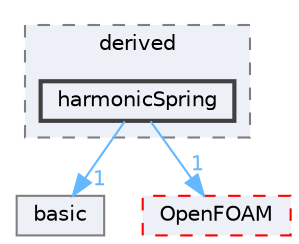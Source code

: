 digraph "src/lagrangian/molecularDynamics/potential/tetherPotential/derived/harmonicSpring"
{
 // LATEX_PDF_SIZE
  bgcolor="transparent";
  edge [fontname=Helvetica,fontsize=10,labelfontname=Helvetica,labelfontsize=10];
  node [fontname=Helvetica,fontsize=10,shape=box,height=0.2,width=0.4];
  compound=true
  subgraph clusterdir_ef7396bd27856fbdf883f50486c52791 {
    graph [ bgcolor="#edf0f7", pencolor="grey50", label="derived", fontname=Helvetica,fontsize=10 style="filled,dashed", URL="dir_ef7396bd27856fbdf883f50486c52791.html",tooltip=""]
  dir_53c5d1cfe023bb10d4d56421ad65092e [label="harmonicSpring", fillcolor="#edf0f7", color="grey25", style="filled,bold", URL="dir_53c5d1cfe023bb10d4d56421ad65092e.html",tooltip=""];
  }
  dir_a07e024f814fb2e32a467cfe0550bac9 [label="basic", fillcolor="#edf0f7", color="grey50", style="filled", URL="dir_a07e024f814fb2e32a467cfe0550bac9.html",tooltip=""];
  dir_c5473ff19b20e6ec4dfe5c310b3778a8 [label="OpenFOAM", fillcolor="#edf0f7", color="red", style="filled,dashed", URL="dir_c5473ff19b20e6ec4dfe5c310b3778a8.html",tooltip=""];
  dir_53c5d1cfe023bb10d4d56421ad65092e->dir_a07e024f814fb2e32a467cfe0550bac9 [headlabel="1", labeldistance=1.5 headhref="dir_001697_000215.html" href="dir_001697_000215.html" color="steelblue1" fontcolor="steelblue1"];
  dir_53c5d1cfe023bb10d4d56421ad65092e->dir_c5473ff19b20e6ec4dfe5c310b3778a8 [headlabel="1", labeldistance=1.5 headhref="dir_001697_002695.html" href="dir_001697_002695.html" color="steelblue1" fontcolor="steelblue1"];
}
